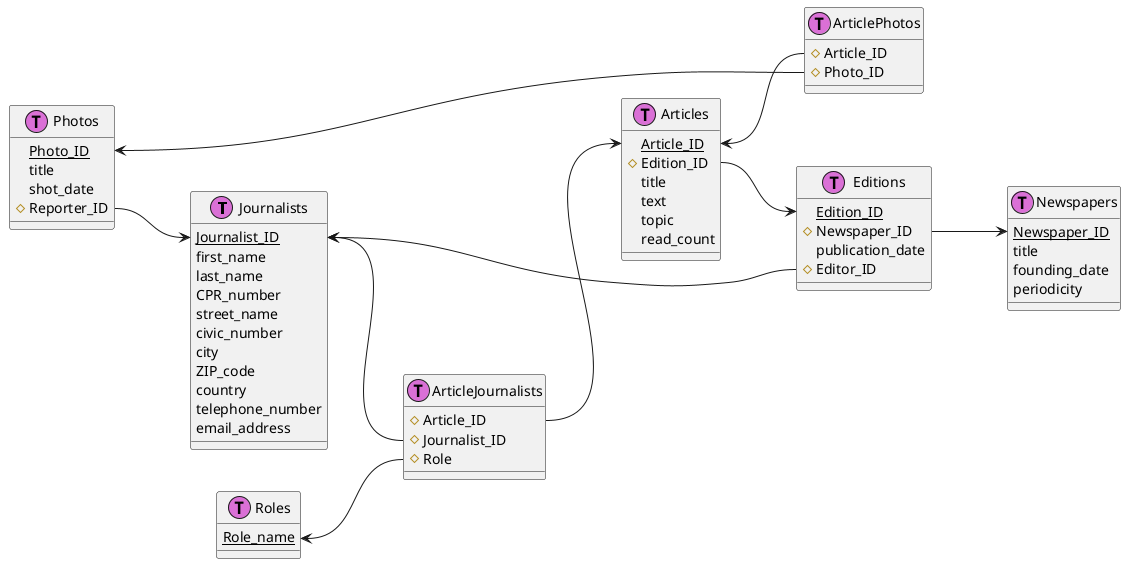 @startuml DKAvisen_ERD

!define TABLE(x) entity x << (T,orchid) >>
!define PRIMARY_KEY(x) <u>x</u>
!define FOREIGN_KEY(x) #x

left to right direction

TABLE("Journalists") {
   PRIMARY_KEY(Journalist_ID)
   first_name
   last_name
   CPR_number
   street_name
   civic_number
   city
   ZIP_code
   country
   telephone_number
   email_address
}

TABLE("Newspapers") {
   PRIMARY_KEY(Newspaper_ID)
   title
   founding_date
   periodicity
}

TABLE("Editions") {
   PRIMARY_KEY(Edition_ID)
   FOREIGN_KEY(Newspaper_ID)
   publication_date
   FOREIGN_KEY(Editor_ID)
}

TABLE("Articles") {
   PRIMARY_KEY(Article_ID)
   FOREIGN_KEY(Edition_ID)
   title
   text
   topic
   read_count
}

TABLE("Photos") {
   PRIMARY_KEY(Photo_ID)
   title
   shot_date
   FOREIGN_KEY(Reporter_ID)
}

TABLE("ArticleJournalists") {
   FOREIGN_KEY(Article_ID)
   FOREIGN_KEY(Journalist_ID)
   FOREIGN_KEY(Role)
}

TABLE("ArticlePhotos") {
   FOREIGN_KEY(Article_ID)
   FOREIGN_KEY(Photo_ID)
}

TABLE("Roles") {
   PRIMARY_KEY(Role_name)
}

Roles::Role_name <-- ArticleJournalists::Role
Journalists::Journalist_ID <-- ArticleJournalists::Journalist_ID
Articles::Article_ID <-- ArticlePhotos::Article_ID
Photos::Photo_ID <-- ArticlePhotos::Photo_ID
ArticleJournalists::Article_ID --> Articles::Article_ID
Articles::Edition_ID --> Editions::Edition_ID
Editions::Newspaper_ID --> Newspapers::Newspaper_ID
Editions::Editor_ID --> Journalists::Journalist_ID
Photos::Reporter_ID --> Journalists::Journalist_ID

@enduml
